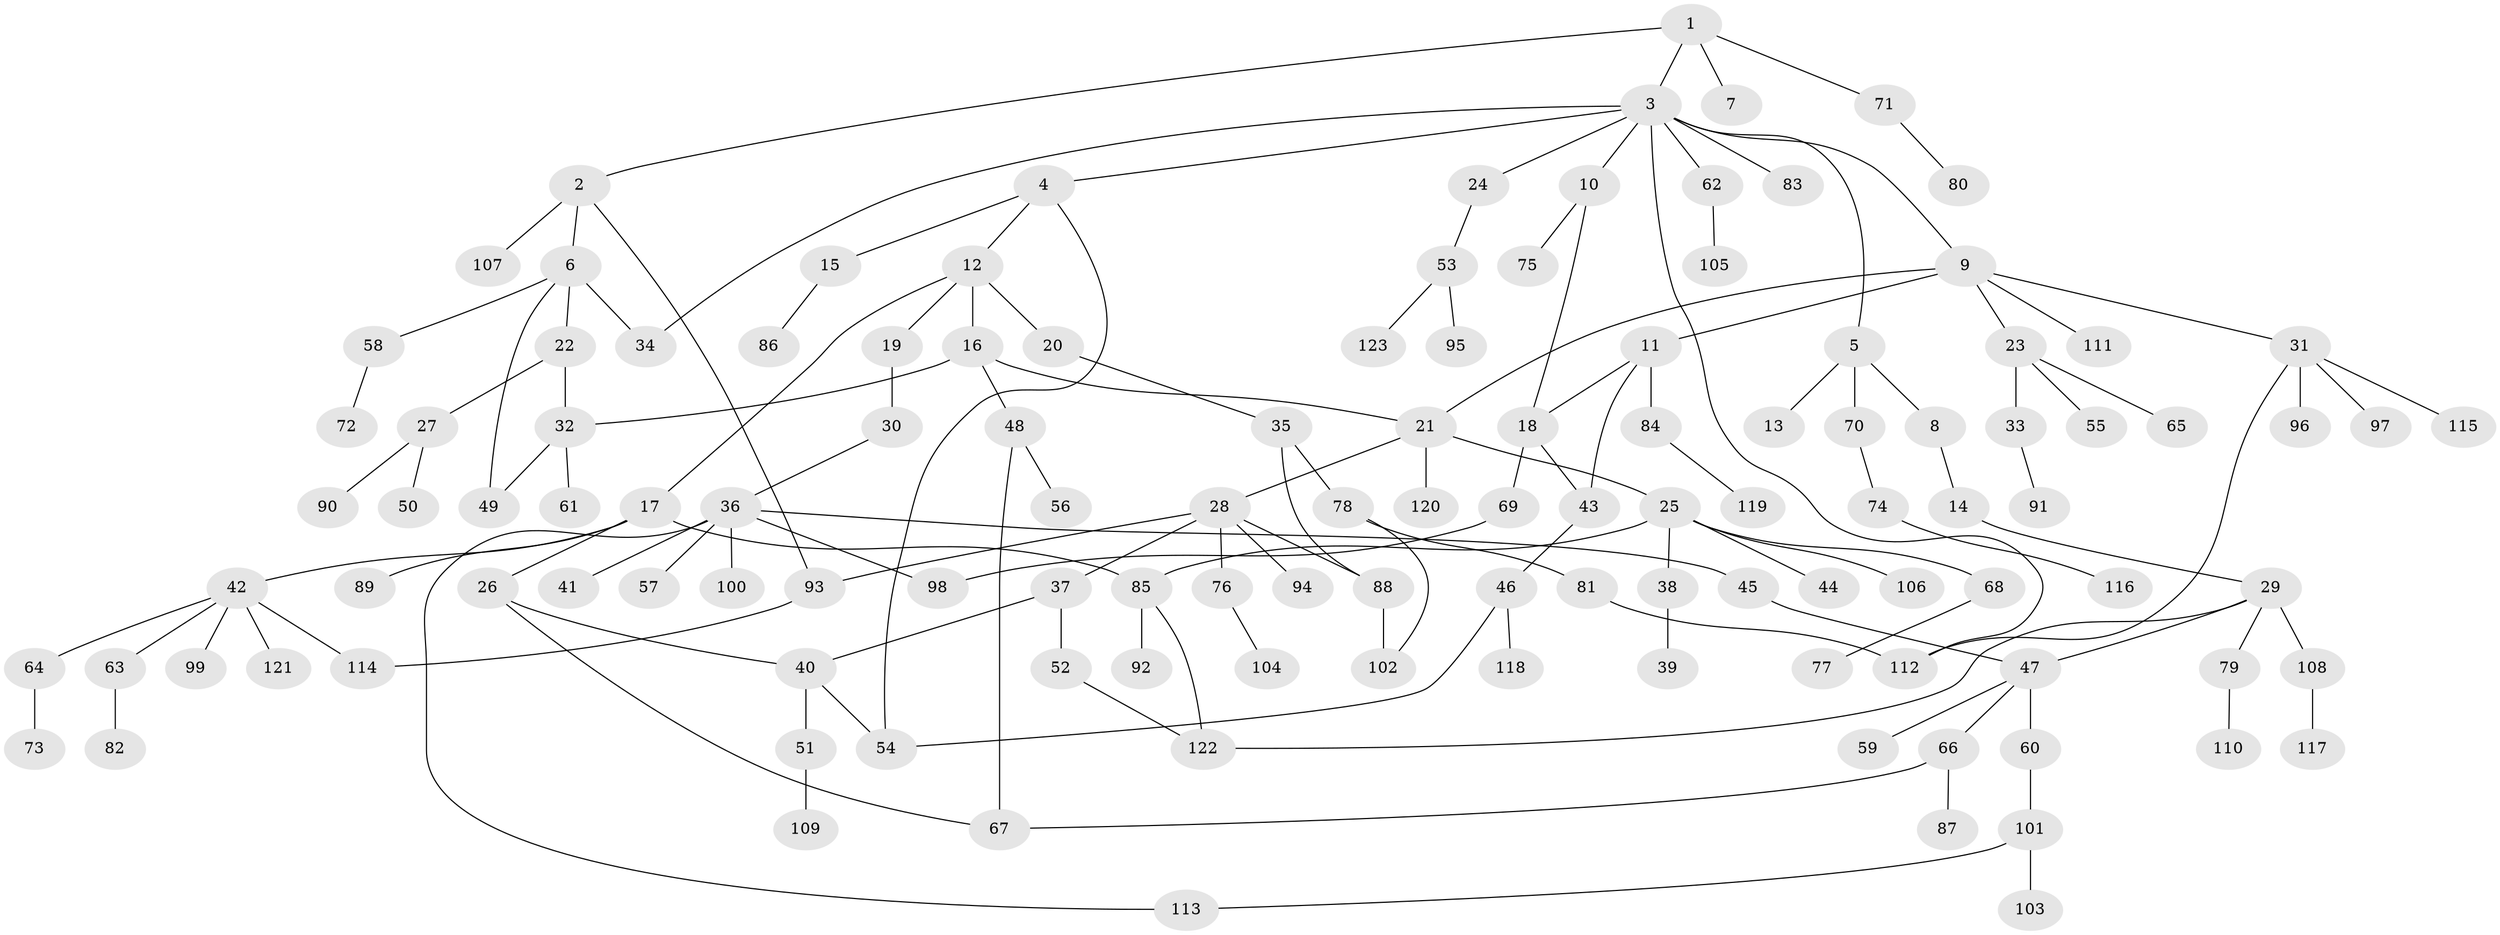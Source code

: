// Generated by graph-tools (version 1.1) at 2025/49/03/09/25 03:49:26]
// undirected, 123 vertices, 145 edges
graph export_dot {
graph [start="1"]
  node [color=gray90,style=filled];
  1;
  2;
  3;
  4;
  5;
  6;
  7;
  8;
  9;
  10;
  11;
  12;
  13;
  14;
  15;
  16;
  17;
  18;
  19;
  20;
  21;
  22;
  23;
  24;
  25;
  26;
  27;
  28;
  29;
  30;
  31;
  32;
  33;
  34;
  35;
  36;
  37;
  38;
  39;
  40;
  41;
  42;
  43;
  44;
  45;
  46;
  47;
  48;
  49;
  50;
  51;
  52;
  53;
  54;
  55;
  56;
  57;
  58;
  59;
  60;
  61;
  62;
  63;
  64;
  65;
  66;
  67;
  68;
  69;
  70;
  71;
  72;
  73;
  74;
  75;
  76;
  77;
  78;
  79;
  80;
  81;
  82;
  83;
  84;
  85;
  86;
  87;
  88;
  89;
  90;
  91;
  92;
  93;
  94;
  95;
  96;
  97;
  98;
  99;
  100;
  101;
  102;
  103;
  104;
  105;
  106;
  107;
  108;
  109;
  110;
  111;
  112;
  113;
  114;
  115;
  116;
  117;
  118;
  119;
  120;
  121;
  122;
  123;
  1 -- 2;
  1 -- 3;
  1 -- 7;
  1 -- 71;
  2 -- 6;
  2 -- 93;
  2 -- 107;
  3 -- 4;
  3 -- 5;
  3 -- 9;
  3 -- 10;
  3 -- 24;
  3 -- 34;
  3 -- 62;
  3 -- 83;
  3 -- 112;
  4 -- 12;
  4 -- 15;
  4 -- 54;
  5 -- 8;
  5 -- 13;
  5 -- 70;
  6 -- 22;
  6 -- 49;
  6 -- 58;
  6 -- 34;
  8 -- 14;
  9 -- 11;
  9 -- 21;
  9 -- 23;
  9 -- 31;
  9 -- 111;
  10 -- 75;
  10 -- 18;
  11 -- 18;
  11 -- 84;
  11 -- 43;
  12 -- 16;
  12 -- 17;
  12 -- 19;
  12 -- 20;
  14 -- 29;
  15 -- 86;
  16 -- 48;
  16 -- 21;
  16 -- 32;
  17 -- 26;
  17 -- 42;
  17 -- 89;
  17 -- 85;
  18 -- 43;
  18 -- 69;
  19 -- 30;
  20 -- 35;
  21 -- 25;
  21 -- 28;
  21 -- 120;
  22 -- 27;
  22 -- 32;
  23 -- 33;
  23 -- 55;
  23 -- 65;
  24 -- 53;
  25 -- 38;
  25 -- 44;
  25 -- 68;
  25 -- 85;
  25 -- 106;
  26 -- 40;
  26 -- 67;
  27 -- 50;
  27 -- 90;
  28 -- 37;
  28 -- 76;
  28 -- 88;
  28 -- 94;
  28 -- 93;
  29 -- 47;
  29 -- 79;
  29 -- 108;
  29 -- 122;
  30 -- 36;
  31 -- 96;
  31 -- 97;
  31 -- 112;
  31 -- 115;
  32 -- 61;
  32 -- 49;
  33 -- 91;
  35 -- 78;
  35 -- 88;
  36 -- 41;
  36 -- 45;
  36 -- 57;
  36 -- 100;
  36 -- 98;
  36 -- 113;
  37 -- 52;
  37 -- 40;
  38 -- 39;
  40 -- 51;
  40 -- 54;
  42 -- 63;
  42 -- 64;
  42 -- 99;
  42 -- 114;
  42 -- 121;
  43 -- 46;
  45 -- 47;
  46 -- 118;
  46 -- 54;
  47 -- 59;
  47 -- 60;
  47 -- 66;
  48 -- 56;
  48 -- 67;
  51 -- 109;
  52 -- 122;
  53 -- 95;
  53 -- 123;
  58 -- 72;
  60 -- 101;
  62 -- 105;
  63 -- 82;
  64 -- 73;
  66 -- 67;
  66 -- 87;
  68 -- 77;
  69 -- 98;
  70 -- 74;
  71 -- 80;
  74 -- 116;
  76 -- 104;
  78 -- 81;
  78 -- 102;
  79 -- 110;
  81 -- 112;
  84 -- 119;
  85 -- 92;
  85 -- 122;
  88 -- 102;
  93 -- 114;
  101 -- 103;
  101 -- 113;
  108 -- 117;
}
